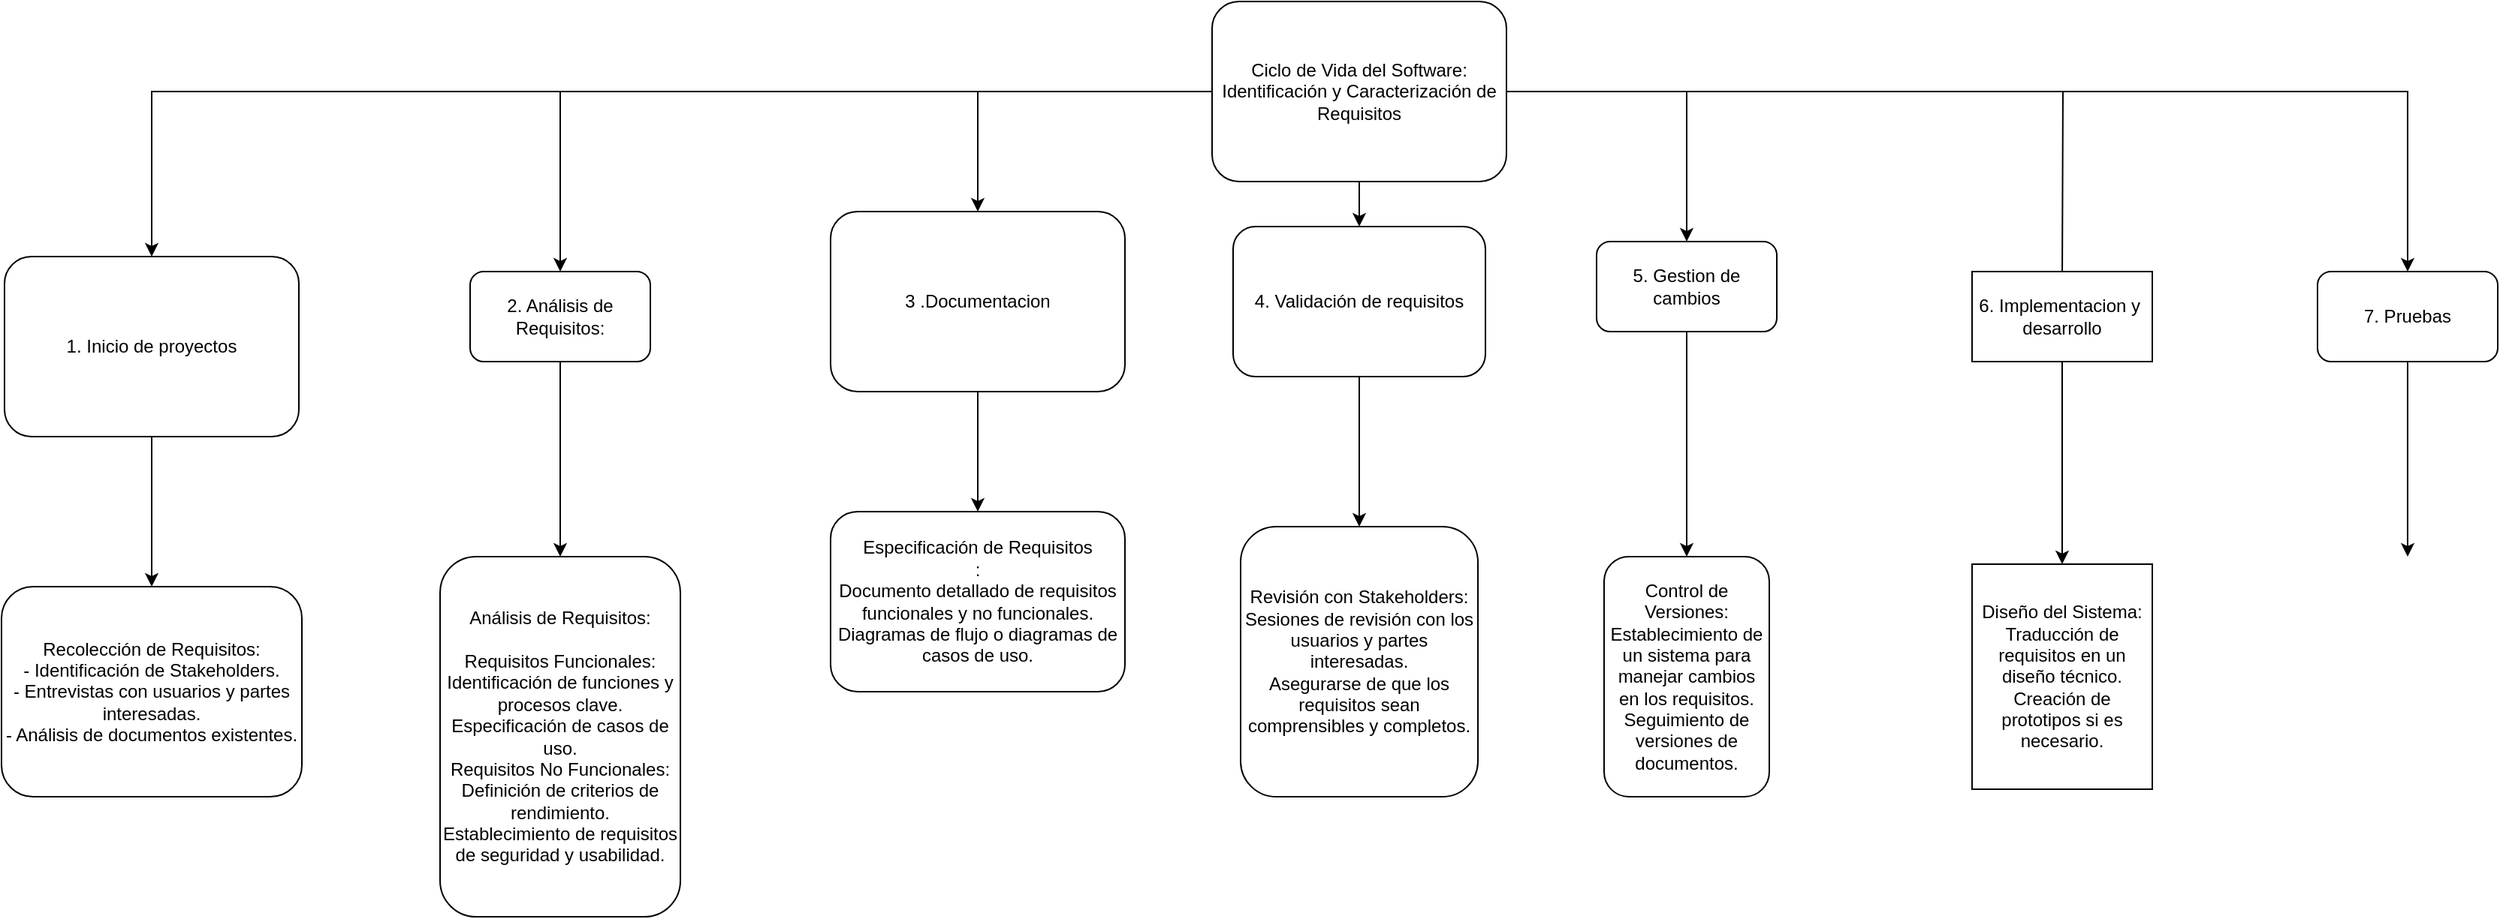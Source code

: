 <mxfile version="22.1.0" type="github">
  <diagram name="Página-1" id="PZsnEOT159gROg5EdwEW">
    <mxGraphModel dx="1787" dy="522" grid="1" gridSize="10" guides="1" tooltips="1" connect="1" arrows="1" fold="1" page="1" pageScale="1" pageWidth="827" pageHeight="1169" math="0" shadow="0">
      <root>
        <mxCell id="0" />
        <mxCell id="1" parent="0" />
        <mxCell id="hyGLTZjJFXtHgqbH6BYv-7" value="" style="edgeStyle=orthogonalEdgeStyle;rounded=0;orthogonalLoop=1;jettySize=auto;html=1;" edge="1" parent="1" source="hyGLTZjJFXtHgqbH6BYv-1" target="hyGLTZjJFXtHgqbH6BYv-6">
          <mxGeometry relative="1" as="geometry" />
        </mxCell>
        <mxCell id="hyGLTZjJFXtHgqbH6BYv-10" style="edgeStyle=orthogonalEdgeStyle;rounded=0;orthogonalLoop=1;jettySize=auto;html=1;" edge="1" parent="1" source="hyGLTZjJFXtHgqbH6BYv-1" target="hyGLTZjJFXtHgqbH6BYv-11">
          <mxGeometry relative="1" as="geometry">
            <mxPoint x="-80" y="150" as="targetPoint" />
          </mxGeometry>
        </mxCell>
        <mxCell id="hyGLTZjJFXtHgqbH6BYv-17" value="" style="edgeStyle=orthogonalEdgeStyle;rounded=0;orthogonalLoop=1;jettySize=auto;html=1;" edge="1" parent="1" source="hyGLTZjJFXtHgqbH6BYv-1" target="hyGLTZjJFXtHgqbH6BYv-16">
          <mxGeometry relative="1" as="geometry" />
        </mxCell>
        <mxCell id="hyGLTZjJFXtHgqbH6BYv-23" value="" style="edgeStyle=orthogonalEdgeStyle;rounded=0;orthogonalLoop=1;jettySize=auto;html=1;" edge="1" parent="1" source="hyGLTZjJFXtHgqbH6BYv-1" target="hyGLTZjJFXtHgqbH6BYv-22">
          <mxGeometry relative="1" as="geometry" />
        </mxCell>
        <mxCell id="hyGLTZjJFXtHgqbH6BYv-30" value="" style="edgeStyle=orthogonalEdgeStyle;rounded=0;orthogonalLoop=1;jettySize=auto;html=1;" edge="1" parent="1" source="hyGLTZjJFXtHgqbH6BYv-1" target="hyGLTZjJFXtHgqbH6BYv-29">
          <mxGeometry relative="1" as="geometry" />
        </mxCell>
        <mxCell id="hyGLTZjJFXtHgqbH6BYv-36" style="edgeStyle=orthogonalEdgeStyle;rounded=0;orthogonalLoop=1;jettySize=auto;html=1;" edge="1" parent="1" source="hyGLTZjJFXtHgqbH6BYv-1">
          <mxGeometry relative="1" as="geometry">
            <mxPoint x="920" y="190" as="targetPoint" />
          </mxGeometry>
        </mxCell>
        <mxCell id="hyGLTZjJFXtHgqbH6BYv-42" value="" style="edgeStyle=orthogonalEdgeStyle;rounded=0;orthogonalLoop=1;jettySize=auto;html=1;" edge="1" parent="1" source="hyGLTZjJFXtHgqbH6BYv-1" target="hyGLTZjJFXtHgqbH6BYv-41">
          <mxGeometry relative="1" as="geometry" />
        </mxCell>
        <mxCell id="hyGLTZjJFXtHgqbH6BYv-1" value="&lt;div&gt;Ciclo de Vida del Software: Identificación y Caracterización de Requisitos&lt;br&gt;&lt;/div&gt;" style="rounded=1;whiteSpace=wrap;html=1;" vertex="1" parent="1">
          <mxGeometry x="354" width="196" height="120" as="geometry" />
        </mxCell>
        <mxCell id="hyGLTZjJFXtHgqbH6BYv-9" value="" style="edgeStyle=orthogonalEdgeStyle;rounded=0;orthogonalLoop=1;jettySize=auto;html=1;" edge="1" parent="1" source="hyGLTZjJFXtHgqbH6BYv-6" target="hyGLTZjJFXtHgqbH6BYv-8">
          <mxGeometry relative="1" as="geometry" />
        </mxCell>
        <mxCell id="hyGLTZjJFXtHgqbH6BYv-6" value="1. Inicio de proyectos" style="rounded=1;whiteSpace=wrap;html=1;" vertex="1" parent="1">
          <mxGeometry x="-450" y="170" width="196" height="120" as="geometry" />
        </mxCell>
        <mxCell id="hyGLTZjJFXtHgqbH6BYv-8" value="Recolección de Requisitos:&lt;br&gt;- Identificación de Stakeholders.&lt;br&gt;- Entrevistas con usuarios y partes interesadas.&lt;br&gt;- Análisis de documentos existentes." style="whiteSpace=wrap;html=1;rounded=1;" vertex="1" parent="1">
          <mxGeometry x="-452" y="390" width="200" height="140" as="geometry" />
        </mxCell>
        <mxCell id="hyGLTZjJFXtHgqbH6BYv-14" value="" style="edgeStyle=orthogonalEdgeStyle;rounded=0;orthogonalLoop=1;jettySize=auto;html=1;" edge="1" parent="1" source="hyGLTZjJFXtHgqbH6BYv-11" target="hyGLTZjJFXtHgqbH6BYv-13">
          <mxGeometry relative="1" as="geometry" />
        </mxCell>
        <mxCell id="hyGLTZjJFXtHgqbH6BYv-11" value="2. Análisis de Requisitos:" style="rounded=1;whiteSpace=wrap;html=1;" vertex="1" parent="1">
          <mxGeometry x="-140" y="180" width="120" height="60" as="geometry" />
        </mxCell>
        <mxCell id="hyGLTZjJFXtHgqbH6BYv-13" value="&lt;div&gt;&lt;div&gt;Análisis de Requisitos:&lt;/div&gt;&lt;div&gt;&lt;br&gt;&lt;/div&gt;&lt;div&gt;Requisitos Funcionales:&lt;/div&gt;&lt;div&gt;Identificación de funciones y procesos clave.&lt;/div&gt;&lt;div&gt;Especificación de casos de uso.&lt;/div&gt;&lt;div&gt;Requisitos No Funcionales:&lt;/div&gt;&lt;div&gt;Definición de criterios de rendimiento.&lt;/div&gt;&lt;div&gt;Establecimiento de requisitos de seguridad y usabilidad.&lt;/div&gt;&lt;/div&gt;" style="rounded=1;whiteSpace=wrap;html=1;" vertex="1" parent="1">
          <mxGeometry x="-160" y="370" width="160" height="240" as="geometry" />
        </mxCell>
        <mxCell id="hyGLTZjJFXtHgqbH6BYv-20" value="" style="edgeStyle=orthogonalEdgeStyle;rounded=0;orthogonalLoop=1;jettySize=auto;html=1;" edge="1" parent="1" source="hyGLTZjJFXtHgqbH6BYv-16" target="hyGLTZjJFXtHgqbH6BYv-19">
          <mxGeometry relative="1" as="geometry" />
        </mxCell>
        <mxCell id="hyGLTZjJFXtHgqbH6BYv-16" value="&lt;div&gt;3 .Documentacion&lt;br&gt;&lt;/div&gt;" style="rounded=1;whiteSpace=wrap;html=1;" vertex="1" parent="1">
          <mxGeometry x="100" y="140" width="196" height="120" as="geometry" />
        </mxCell>
        <mxCell id="hyGLTZjJFXtHgqbH6BYv-19" value="&lt;div&gt;&lt;div&gt;Especificación de Requisitos&lt;/div&gt;&lt;div&gt;:&lt;/div&gt;&lt;div&gt;Documento detallado de requisitos funcionales y no funcionales.&lt;/div&gt;&lt;div&gt;Diagramas de flujo o diagramas de casos de uso.&lt;/div&gt;&lt;/div&gt;" style="rounded=1;whiteSpace=wrap;html=1;" vertex="1" parent="1">
          <mxGeometry x="100" y="340" width="196" height="120" as="geometry" />
        </mxCell>
        <mxCell id="hyGLTZjJFXtHgqbH6BYv-27" value="" style="edgeStyle=orthogonalEdgeStyle;rounded=0;orthogonalLoop=1;jettySize=auto;html=1;" edge="1" parent="1" source="hyGLTZjJFXtHgqbH6BYv-22" target="hyGLTZjJFXtHgqbH6BYv-26">
          <mxGeometry relative="1" as="geometry" />
        </mxCell>
        <mxCell id="hyGLTZjJFXtHgqbH6BYv-22" value="4. Validación de requisitos" style="whiteSpace=wrap;html=1;rounded=1;" vertex="1" parent="1">
          <mxGeometry x="368" y="150" width="168" height="100" as="geometry" />
        </mxCell>
        <mxCell id="hyGLTZjJFXtHgqbH6BYv-26" value="&lt;div&gt;Revisión con Stakeholders:&lt;/div&gt;&lt;div&gt;Sesiones de revisión con los usuarios y partes interesadas.&lt;/div&gt;&lt;div&gt;Asegurarse de que los requisitos sean comprensibles y completos.&lt;/div&gt;" style="whiteSpace=wrap;html=1;rounded=1;" vertex="1" parent="1">
          <mxGeometry x="373" y="350" width="158" height="180" as="geometry" />
        </mxCell>
        <mxCell id="hyGLTZjJFXtHgqbH6BYv-33" value="" style="edgeStyle=orthogonalEdgeStyle;rounded=0;orthogonalLoop=1;jettySize=auto;html=1;" edge="1" parent="1" source="hyGLTZjJFXtHgqbH6BYv-29" target="hyGLTZjJFXtHgqbH6BYv-32">
          <mxGeometry relative="1" as="geometry" />
        </mxCell>
        <mxCell id="hyGLTZjJFXtHgqbH6BYv-29" value="5. Gestion de cambios" style="whiteSpace=wrap;html=1;rounded=1;" vertex="1" parent="1">
          <mxGeometry x="610" y="160" width="120" height="60" as="geometry" />
        </mxCell>
        <mxCell id="hyGLTZjJFXtHgqbH6BYv-32" value="Control de Versiones:&#xa;Establecimiento de un sistema para manejar cambios en los requisitos.&#xa;Seguimiento de versiones de documentos." style="whiteSpace=wrap;html=1;rounded=1;" vertex="1" parent="1">
          <mxGeometry x="615" y="370" width="110" height="160" as="geometry" />
        </mxCell>
        <mxCell id="hyGLTZjJFXtHgqbH6BYv-40" value="" style="edgeStyle=orthogonalEdgeStyle;rounded=0;orthogonalLoop=1;jettySize=auto;html=1;" edge="1" parent="1" source="hyGLTZjJFXtHgqbH6BYv-37" target="hyGLTZjJFXtHgqbH6BYv-39">
          <mxGeometry relative="1" as="geometry" />
        </mxCell>
        <mxCell id="hyGLTZjJFXtHgqbH6BYv-37" value="6. Implementacion y&amp;nbsp; desarrollo" style="rounded=0;whiteSpace=wrap;html=1;" vertex="1" parent="1">
          <mxGeometry x="860" y="180" width="120" height="60" as="geometry" />
        </mxCell>
        <mxCell id="hyGLTZjJFXtHgqbH6BYv-39" value="Diseño del Sistema:&#xa;Traducción de requisitos en un diseño técnico.&#xa;Creación de prototipos si es necesario." style="whiteSpace=wrap;html=1;rounded=0;" vertex="1" parent="1">
          <mxGeometry x="860" y="375" width="120" height="150" as="geometry" />
        </mxCell>
        <mxCell id="hyGLTZjJFXtHgqbH6BYv-43" style="edgeStyle=orthogonalEdgeStyle;rounded=0;orthogonalLoop=1;jettySize=auto;html=1;" edge="1" parent="1" source="hyGLTZjJFXtHgqbH6BYv-41">
          <mxGeometry relative="1" as="geometry">
            <mxPoint x="1150" y="370.0" as="targetPoint" />
          </mxGeometry>
        </mxCell>
        <mxCell id="hyGLTZjJFXtHgqbH6BYv-41" value="7. Pruebas" style="whiteSpace=wrap;html=1;rounded=1;" vertex="1" parent="1">
          <mxGeometry x="1090" y="180" width="120" height="60" as="geometry" />
        </mxCell>
      </root>
    </mxGraphModel>
  </diagram>
</mxfile>

